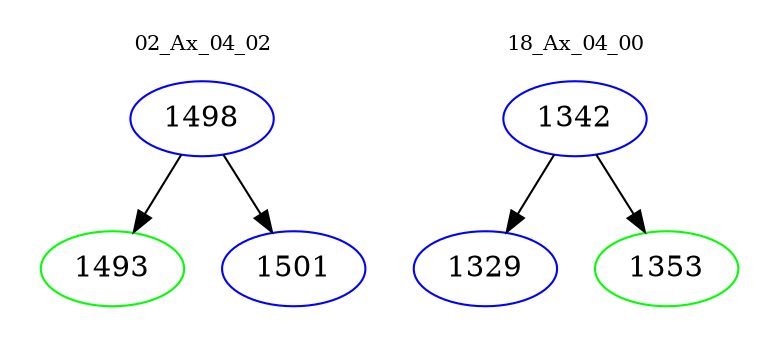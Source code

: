 digraph{
subgraph cluster_0 {
color = white
label = "02_Ax_04_02";
fontsize=10;
T0_1498 [label="1498", color="blue"]
T0_1498 -> T0_1493 [color="black"]
T0_1493 [label="1493", color="green"]
T0_1498 -> T0_1501 [color="black"]
T0_1501 [label="1501", color="blue"]
}
subgraph cluster_1 {
color = white
label = "18_Ax_04_00";
fontsize=10;
T1_1342 [label="1342", color="blue"]
T1_1342 -> T1_1329 [color="black"]
T1_1329 [label="1329", color="blue"]
T1_1342 -> T1_1353 [color="black"]
T1_1353 [label="1353", color="green"]
}
}
